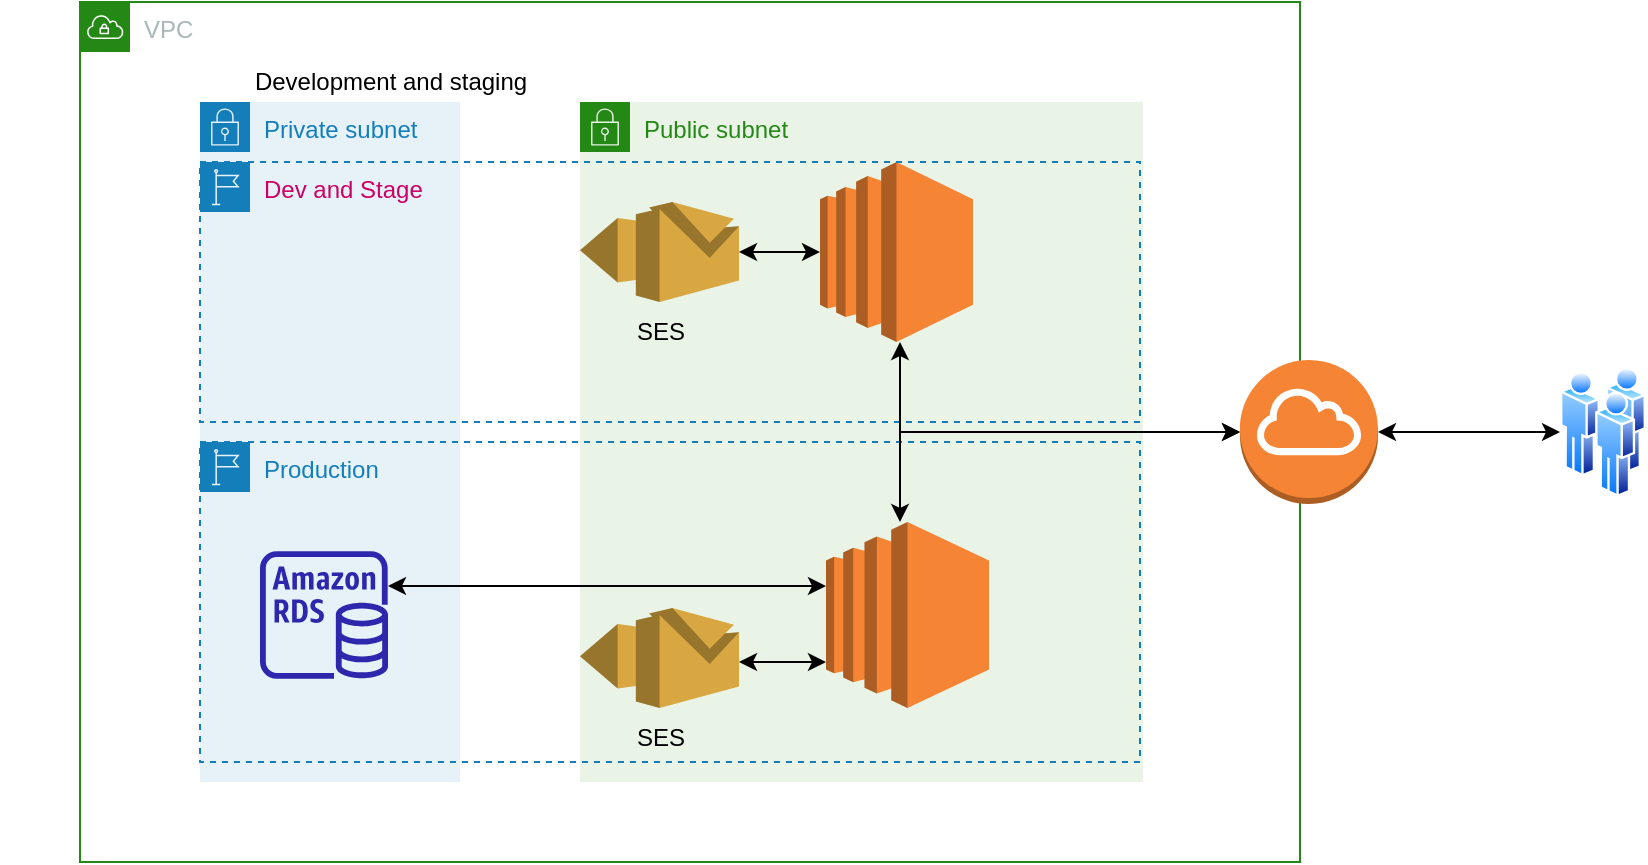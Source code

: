 <mxfile version="20.6.0" type="device"><diagram id="XGY98wzXeTsKer9R7Eu0" name="Page-1"><mxGraphModel dx="1845" dy="585" grid="1" gridSize="10" guides="1" tooltips="1" connect="1" arrows="1" fold="1" page="1" pageScale="1" pageWidth="827" pageHeight="1169" math="0" shadow="0"><root><mxCell id="0"/><mxCell id="1" parent="0"/><mxCell id="A-DtdbZ6CE195GWX-MfL-1" value="VPC" style="points=[[0,0],[0.25,0],[0.5,0],[0.75,0],[1,0],[1,0.25],[1,0.5],[1,0.75],[1,1],[0.75,1],[0.5,1],[0.25,1],[0,1],[0,0.75],[0,0.5],[0,0.25]];outlineConnect=0;gradientColor=none;html=1;whiteSpace=wrap;fontSize=12;fontStyle=0;container=1;pointerEvents=0;collapsible=0;recursiveResize=0;shape=mxgraph.aws4.group;grIcon=mxgraph.aws4.group_vpc;strokeColor=#248814;fillColor=none;verticalAlign=top;align=left;spacingLeft=30;fontColor=#AAB7B8;dashed=0;" vertex="1" parent="1"><mxGeometry y="100" width="610" height="430" as="geometry"/></mxCell><mxCell id="A-DtdbZ6CE195GWX-MfL-2" value="Public subnet" style="points=[[0,0],[0.25,0],[0.5,0],[0.75,0],[1,0],[1,0.25],[1,0.5],[1,0.75],[1,1],[0.75,1],[0.5,1],[0.25,1],[0,1],[0,0.75],[0,0.5],[0,0.25]];outlineConnect=0;gradientColor=none;html=1;whiteSpace=wrap;fontSize=12;fontStyle=0;container=1;pointerEvents=0;collapsible=0;recursiveResize=0;shape=mxgraph.aws4.group;grIcon=mxgraph.aws4.group_security_group;grStroke=0;strokeColor=#248814;fillColor=#E9F3E6;verticalAlign=top;align=left;spacingLeft=30;fontColor=#248814;dashed=0;" vertex="1" parent="A-DtdbZ6CE195GWX-MfL-1"><mxGeometry x="250" y="50" width="281.5" height="340" as="geometry"/></mxCell><mxCell id="A-DtdbZ6CE195GWX-MfL-10" value="" style="outlineConnect=0;dashed=0;verticalLabelPosition=bottom;verticalAlign=top;align=center;html=1;shape=mxgraph.aws3.ec2;fillColor=#F58534;gradientColor=none;" vertex="1" parent="A-DtdbZ6CE195GWX-MfL-2"><mxGeometry x="123" y="210" width="81.5" height="93" as="geometry"/></mxCell><mxCell id="A-DtdbZ6CE195GWX-MfL-16" value="" style="outlineConnect=0;dashed=0;verticalLabelPosition=bottom;verticalAlign=top;align=center;html=1;shape=mxgraph.aws3.ses;fillColor=#D9A741;gradientColor=none;" vertex="1" parent="A-DtdbZ6CE195GWX-MfL-2"><mxGeometry y="50" width="79.5" height="50" as="geometry"/></mxCell><mxCell id="A-DtdbZ6CE195GWX-MfL-9" value="" style="outlineConnect=0;dashed=0;verticalLabelPosition=bottom;verticalAlign=top;align=center;html=1;shape=mxgraph.aws3.ec2;fillColor=#F58534;gradientColor=none;" vertex="1" parent="A-DtdbZ6CE195GWX-MfL-2"><mxGeometry x="120" y="30" width="76.5" height="90" as="geometry"/></mxCell><mxCell id="A-DtdbZ6CE195GWX-MfL-17" value="" style="edgeStyle=orthogonalEdgeStyle;rounded=0;orthogonalLoop=1;jettySize=auto;html=1;endArrow=classic;endFill=1;startArrow=classic;startFill=1;" edge="1" parent="A-DtdbZ6CE195GWX-MfL-2" source="A-DtdbZ6CE195GWX-MfL-9" target="A-DtdbZ6CE195GWX-MfL-16"><mxGeometry relative="1" as="geometry"><Array as="points"><mxPoint x="100" y="75"/><mxPoint x="100" y="75"/></Array></mxGeometry></mxCell><mxCell id="A-DtdbZ6CE195GWX-MfL-25" value="" style="edgeStyle=orthogonalEdgeStyle;rounded=0;orthogonalLoop=1;jettySize=auto;html=1;startArrow=classic;startFill=1;endArrow=classic;endFill=1;" edge="1" parent="A-DtdbZ6CE195GWX-MfL-2" source="A-DtdbZ6CE195GWX-MfL-24" target="A-DtdbZ6CE195GWX-MfL-10"><mxGeometry relative="1" as="geometry"><Array as="points"><mxPoint x="100" y="280"/><mxPoint x="100" y="280"/></Array></mxGeometry></mxCell><mxCell id="A-DtdbZ6CE195GWX-MfL-24" value="" style="outlineConnect=0;dashed=0;verticalLabelPosition=bottom;verticalAlign=top;align=center;html=1;shape=mxgraph.aws3.ses;fillColor=#D9A741;gradientColor=none;" vertex="1" parent="A-DtdbZ6CE195GWX-MfL-2"><mxGeometry y="253" width="79.5" height="50" as="geometry"/></mxCell><mxCell id="A-DtdbZ6CE195GWX-MfL-30" value="SES" style="text;html=1;align=center;verticalAlign=middle;resizable=0;points=[];autosize=1;strokeColor=none;fillColor=none;" vertex="1" parent="A-DtdbZ6CE195GWX-MfL-2"><mxGeometry x="14.75" y="303" width="50" height="30" as="geometry"/></mxCell><mxCell id="A-DtdbZ6CE195GWX-MfL-31" value="SES" style="text;html=1;align=center;verticalAlign=middle;resizable=0;points=[];autosize=1;strokeColor=none;fillColor=none;" vertex="1" parent="A-DtdbZ6CE195GWX-MfL-2"><mxGeometry x="14.75" y="100" width="50" height="30" as="geometry"/></mxCell><mxCell id="A-DtdbZ6CE195GWX-MfL-3" value="Private subnet" style="points=[[0,0],[0.25,0],[0.5,0],[0.75,0],[1,0],[1,0.25],[1,0.5],[1,0.75],[1,1],[0.75,1],[0.5,1],[0.25,1],[0,1],[0,0.75],[0,0.5],[0,0.25]];outlineConnect=0;gradientColor=none;html=1;whiteSpace=wrap;fontSize=12;fontStyle=0;container=1;pointerEvents=0;collapsible=0;recursiveResize=0;shape=mxgraph.aws4.group;grIcon=mxgraph.aws4.group_security_group;grStroke=0;strokeColor=#147EBA;fillColor=#E6F2F8;verticalAlign=top;align=left;spacingLeft=30;fontColor=#147EBA;dashed=0;" vertex="1" parent="A-DtdbZ6CE195GWX-MfL-1"><mxGeometry x="60" y="50" width="130" height="340" as="geometry"/></mxCell><mxCell id="A-DtdbZ6CE195GWX-MfL-11" value="" style="sketch=0;outlineConnect=0;fontColor=#232F3E;gradientColor=none;fillColor=#2E27AD;strokeColor=none;dashed=0;verticalLabelPosition=bottom;verticalAlign=top;align=center;html=1;fontSize=12;fontStyle=0;aspect=fixed;pointerEvents=1;shape=mxgraph.aws4.rds_instance;" vertex="1" parent="A-DtdbZ6CE195GWX-MfL-3"><mxGeometry x="30" y="224.5" width="64" height="64" as="geometry"/></mxCell><mxCell id="A-DtdbZ6CE195GWX-MfL-23" value="" style="edgeStyle=orthogonalEdgeStyle;rounded=0;orthogonalLoop=1;jettySize=auto;html=1;startArrow=classic;startFill=1;endArrow=classic;endFill=1;" edge="1" parent="A-DtdbZ6CE195GWX-MfL-1" source="A-DtdbZ6CE195GWX-MfL-11" target="A-DtdbZ6CE195GWX-MfL-10"><mxGeometry relative="1" as="geometry"><mxPoint x="230" y="292" as="targetPoint"/><Array as="points"><mxPoint x="320" y="292"/><mxPoint x="320" y="292"/></Array></mxGeometry></mxCell><mxCell id="A-DtdbZ6CE195GWX-MfL-41" value="Production" style="points=[[0,0],[0.25,0],[0.5,0],[0.75,0],[1,0],[1,0.25],[1,0.5],[1,0.75],[1,1],[0.75,1],[0.5,1],[0.25,1],[0,1],[0,0.75],[0,0.5],[0,0.25]];outlineConnect=0;gradientColor=none;html=1;whiteSpace=wrap;fontSize=12;fontStyle=0;container=1;pointerEvents=0;collapsible=0;recursiveResize=0;shape=mxgraph.aws4.group;grIcon=mxgraph.aws4.group_region;strokeColor=#147EBA;fillColor=none;verticalAlign=top;align=left;spacingLeft=30;fontColor=#147EBA;dashed=1;" vertex="1" parent="A-DtdbZ6CE195GWX-MfL-1"><mxGeometry x="60" y="220" width="470" height="160" as="geometry"/></mxCell><mxCell id="A-DtdbZ6CE195GWX-MfL-46" value="&lt;font color=&quot;#cc0066&quot;&gt;Dev and Stage&lt;/font&gt;" style="points=[[0,0],[0.25,0],[0.5,0],[0.75,0],[1,0],[1,0.25],[1,0.5],[1,0.75],[1,1],[0.75,1],[0.5,1],[0.25,1],[0,1],[0,0.75],[0,0.5],[0,0.25]];outlineConnect=0;gradientColor=none;html=1;whiteSpace=wrap;fontSize=12;fontStyle=0;container=1;pointerEvents=0;collapsible=0;recursiveResize=0;shape=mxgraph.aws4.group;grIcon=mxgraph.aws4.group_region;strokeColor=#147EBA;fillColor=none;verticalAlign=top;align=left;spacingLeft=30;fontColor=#147EBA;dashed=1;" vertex="1" parent="A-DtdbZ6CE195GWX-MfL-1"><mxGeometry x="60" y="80" width="470" height="130" as="geometry"/></mxCell><mxCell id="A-DtdbZ6CE195GWX-MfL-37" value="" style="edgeStyle=orthogonalEdgeStyle;rounded=0;orthogonalLoop=1;jettySize=auto;html=1;startArrow=classic;startFill=1;endArrow=classic;endFill=1;" edge="1" parent="1" source="A-DtdbZ6CE195GWX-MfL-32" target="A-DtdbZ6CE195GWX-MfL-36"><mxGeometry relative="1" as="geometry"/></mxCell><mxCell id="A-DtdbZ6CE195GWX-MfL-32" value="" style="outlineConnect=0;dashed=0;verticalLabelPosition=bottom;verticalAlign=top;align=center;html=1;shape=mxgraph.aws3.internet_gateway;fillColor=#F58534;gradientColor=none;" vertex="1" parent="1"><mxGeometry x="580" y="279" width="69" height="72" as="geometry"/></mxCell><mxCell id="A-DtdbZ6CE195GWX-MfL-34" value="" style="edgeStyle=orthogonalEdgeStyle;rounded=0;orthogonalLoop=1;jettySize=auto;html=1;startArrow=classic;startFill=1;endArrow=classic;endFill=1;" edge="1" parent="1" source="A-DtdbZ6CE195GWX-MfL-10" target="A-DtdbZ6CE195GWX-MfL-32"><mxGeometry relative="1" as="geometry"><mxPoint x="541.5" y="406.5" as="targetPoint"/><Array as="points"><mxPoint x="410" y="315"/></Array></mxGeometry></mxCell><mxCell id="A-DtdbZ6CE195GWX-MfL-35" value="" style="edgeStyle=orthogonalEdgeStyle;rounded=0;orthogonalLoop=1;jettySize=auto;html=1;startArrow=classic;startFill=1;endArrow=classic;endFill=1;entryX=0;entryY=0.5;entryDx=0;entryDy=0;entryPerimeter=0;" edge="1" parent="1" source="A-DtdbZ6CE195GWX-MfL-9" target="A-DtdbZ6CE195GWX-MfL-32"><mxGeometry relative="1" as="geometry"><Array as="points"><mxPoint x="410" y="315"/></Array></mxGeometry></mxCell><mxCell id="A-DtdbZ6CE195GWX-MfL-36" value="" style="aspect=fixed;perimeter=ellipsePerimeter;html=1;align=center;shadow=0;dashed=0;spacingTop=3;image;image=img/lib/active_directory/users.svg;" vertex="1" parent="1"><mxGeometry x="740" y="282.42" width="43" height="65.15" as="geometry"/></mxCell><mxCell id="A-DtdbZ6CE195GWX-MfL-44" value="&lt;span style=&quot;white-space: pre;&quot;&gt;&#9;&lt;/span&gt;&lt;span style=&quot;white-space: pre;&quot;&gt;&#9;&lt;/span&gt;&lt;span style=&quot;white-space: pre;&quot;&gt;&#9;&lt;/span&gt;&lt;span style=&quot;white-space: pre;&quot;&gt;&#9;&lt;/span&gt;&amp;nbsp; Development and staging&amp;nbsp;" style="text;html=1;align=center;verticalAlign=middle;resizable=0;points=[];autosize=1;strokeColor=none;fillColor=none;" vertex="1" parent="1"><mxGeometry x="-40" y="125" width="280" height="30" as="geometry"/></mxCell></root></mxGraphModel></diagram></mxfile>